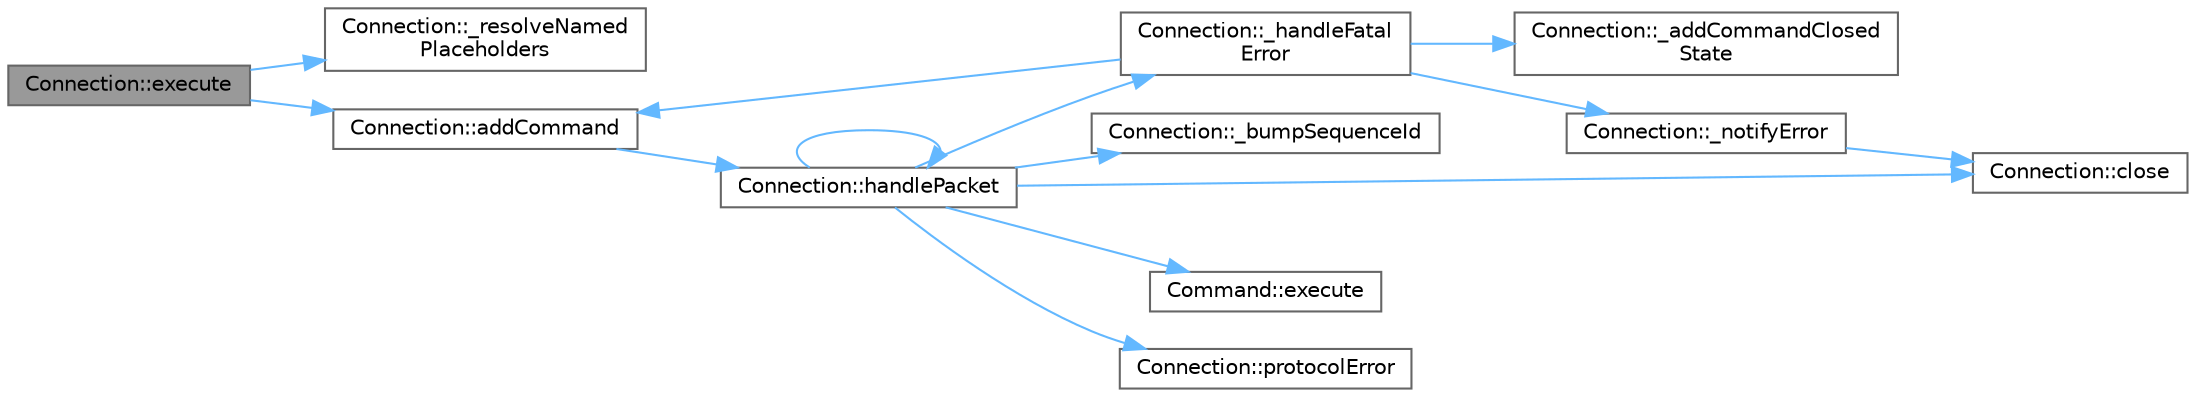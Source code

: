 digraph "Connection::execute"
{
 // INTERACTIVE_SVG=YES
 // LATEX_PDF_SIZE
  bgcolor="transparent";
  edge [fontname=Helvetica,fontsize=10,labelfontname=Helvetica,labelfontsize=10];
  node [fontname=Helvetica,fontsize=10,shape=box,height=0.2,width=0.4];
  rankdir="LR";
  Node1 [id="Node000001",label="Connection::execute",height=0.2,width=0.4,color="gray40", fillcolor="grey60", style="filled", fontcolor="black",tooltip=" "];
  Node1 -> Node2 [id="edge1_Node000001_Node000002",color="steelblue1",style="solid",tooltip=" "];
  Node2 [id="Node000002",label="Connection::_resolveNamed\lPlaceholders",height=0.2,width=0.4,color="grey40", fillcolor="white", style="filled",URL="$dc/d14/a00720_a72c890d7953e013847975dc989309302.html#a72c890d7953e013847975dc989309302",tooltip=" "];
  Node1 -> Node3 [id="edge2_Node000001_Node000003",color="steelblue1",style="solid",tooltip=" "];
  Node3 [id="Node000003",label="Connection::addCommand",height=0.2,width=0.4,color="grey40", fillcolor="white", style="filled",URL="$dc/d14/a00720_a4964f8e380fd81566f183e2f4d5328c5.html#a4964f8e380fd81566f183e2f4d5328c5",tooltip=" "];
  Node3 -> Node4 [id="edge3_Node000003_Node000004",color="steelblue1",style="solid",tooltip=" "];
  Node4 [id="Node000004",label="Connection::handlePacket",height=0.2,width=0.4,color="grey40", fillcolor="white", style="filled",URL="$dc/d14/a00720_a000de33e8bc7ed6581c2788091b7128d.html#a000de33e8bc7ed6581c2788091b7128d",tooltip=" "];
  Node4 -> Node5 [id="edge4_Node000004_Node000005",color="steelblue1",style="solid",tooltip=" "];
  Node5 [id="Node000005",label="Connection::_bumpSequenceId",height=0.2,width=0.4,color="grey40", fillcolor="white", style="filled",URL="$dc/d14/a00720_adba198bb46543151133ff2f22c138cdc.html#adba198bb46543151133ff2f22c138cdc",tooltip=" "];
  Node4 -> Node6 [id="edge5_Node000004_Node000006",color="steelblue1",style="solid",tooltip=" "];
  Node6 [id="Node000006",label="Connection::_handleFatal\lError",height=0.2,width=0.4,color="grey40", fillcolor="white", style="filled",URL="$dc/d14/a00720_adb624b15d757e1ebfb218a45260d5630.html#adb624b15d757e1ebfb218a45260d5630",tooltip=" "];
  Node6 -> Node7 [id="edge6_Node000006_Node000007",color="steelblue1",style="solid",tooltip=" "];
  Node7 [id="Node000007",label="Connection::_addCommandClosed\lState",height=0.2,width=0.4,color="grey40", fillcolor="white", style="filled",URL="$dc/d14/a00720_aa2b13ffdea1be2a5455440c7f645a088.html#aa2b13ffdea1be2a5455440c7f645a088",tooltip=" "];
  Node6 -> Node8 [id="edge7_Node000006_Node000008",color="steelblue1",style="solid",tooltip=" "];
  Node8 [id="Node000008",label="Connection::_notifyError",height=0.2,width=0.4,color="grey40", fillcolor="white", style="filled",URL="$dc/d14/a00720_a95c76c9890cb0c0d88273acbec7f43b8.html#a95c76c9890cb0c0d88273acbec7f43b8",tooltip=" "];
  Node8 -> Node9 [id="edge8_Node000008_Node000009",color="steelblue1",style="solid",tooltip=" "];
  Node9 [id="Node000009",label="Connection::close",height=0.2,width=0.4,color="grey40", fillcolor="white", style="filled",URL="$dc/d14/a00720_ae6b64fd2a4364f4e72221c50139392ee.html#ae6b64fd2a4364f4e72221c50139392ee",tooltip=" "];
  Node6 -> Node3 [id="edge9_Node000006_Node000003",color="steelblue1",style="solid",tooltip=" "];
  Node4 -> Node9 [id="edge10_Node000004_Node000009",color="steelblue1",style="solid",tooltip=" "];
  Node4 -> Node10 [id="edge11_Node000004_Node000010",color="steelblue1",style="solid",tooltip=" "];
  Node10 [id="Node000010",label="Command::execute",height=0.2,width=0.4,color="grey40", fillcolor="white", style="filled",URL="$d3/db4/a00684_aee684a8d804245990df341f52906abc2.html#aee684a8d804245990df341f52906abc2",tooltip=" "];
  Node4 -> Node4 [id="edge12_Node000004_Node000004",color="steelblue1",style="solid",tooltip=" "];
  Node4 -> Node11 [id="edge13_Node000004_Node000011",color="steelblue1",style="solid",tooltip=" "];
  Node11 [id="Node000011",label="Connection::protocolError",height=0.2,width=0.4,color="grey40", fillcolor="white", style="filled",URL="$dc/d14/a00720_ac34dba03a7369de693f9b8faa5037541.html#ac34dba03a7369de693f9b8faa5037541",tooltip=" "];
}
